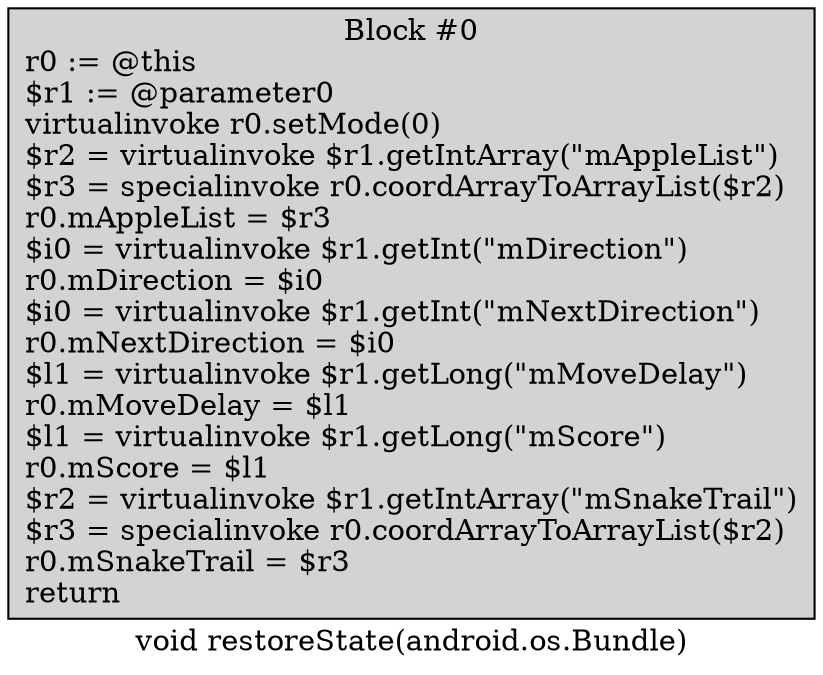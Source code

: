 digraph "void restoreState(android.os.Bundle)" {
label = "void restoreState(android.os.Bundle)";
node [shape = box];
"0" [style = filled,fillcolor = lightgray,label = "Block #0\nr0 := @this\l$r1 := @parameter0\lvirtualinvoke r0.setMode(0)\l$r2 = virtualinvoke $r1.getIntArray(\"mAppleList\")\l$r3 = specialinvoke r0.coordArrayToArrayList($r2)\lr0.mAppleList = $r3\l$i0 = virtualinvoke $r1.getInt(\"mDirection\")\lr0.mDirection = $i0\l$i0 = virtualinvoke $r1.getInt(\"mNextDirection\")\lr0.mNextDirection = $i0\l$l1 = virtualinvoke $r1.getLong(\"mMoveDelay\")\lr0.mMoveDelay = $l1\l$l1 = virtualinvoke $r1.getLong(\"mScore\")\lr0.mScore = $l1\l$r2 = virtualinvoke $r1.getIntArray(\"mSnakeTrail\")\l$r3 = specialinvoke r0.coordArrayToArrayList($r2)\lr0.mSnakeTrail = $r3\lreturn\l",];
}
